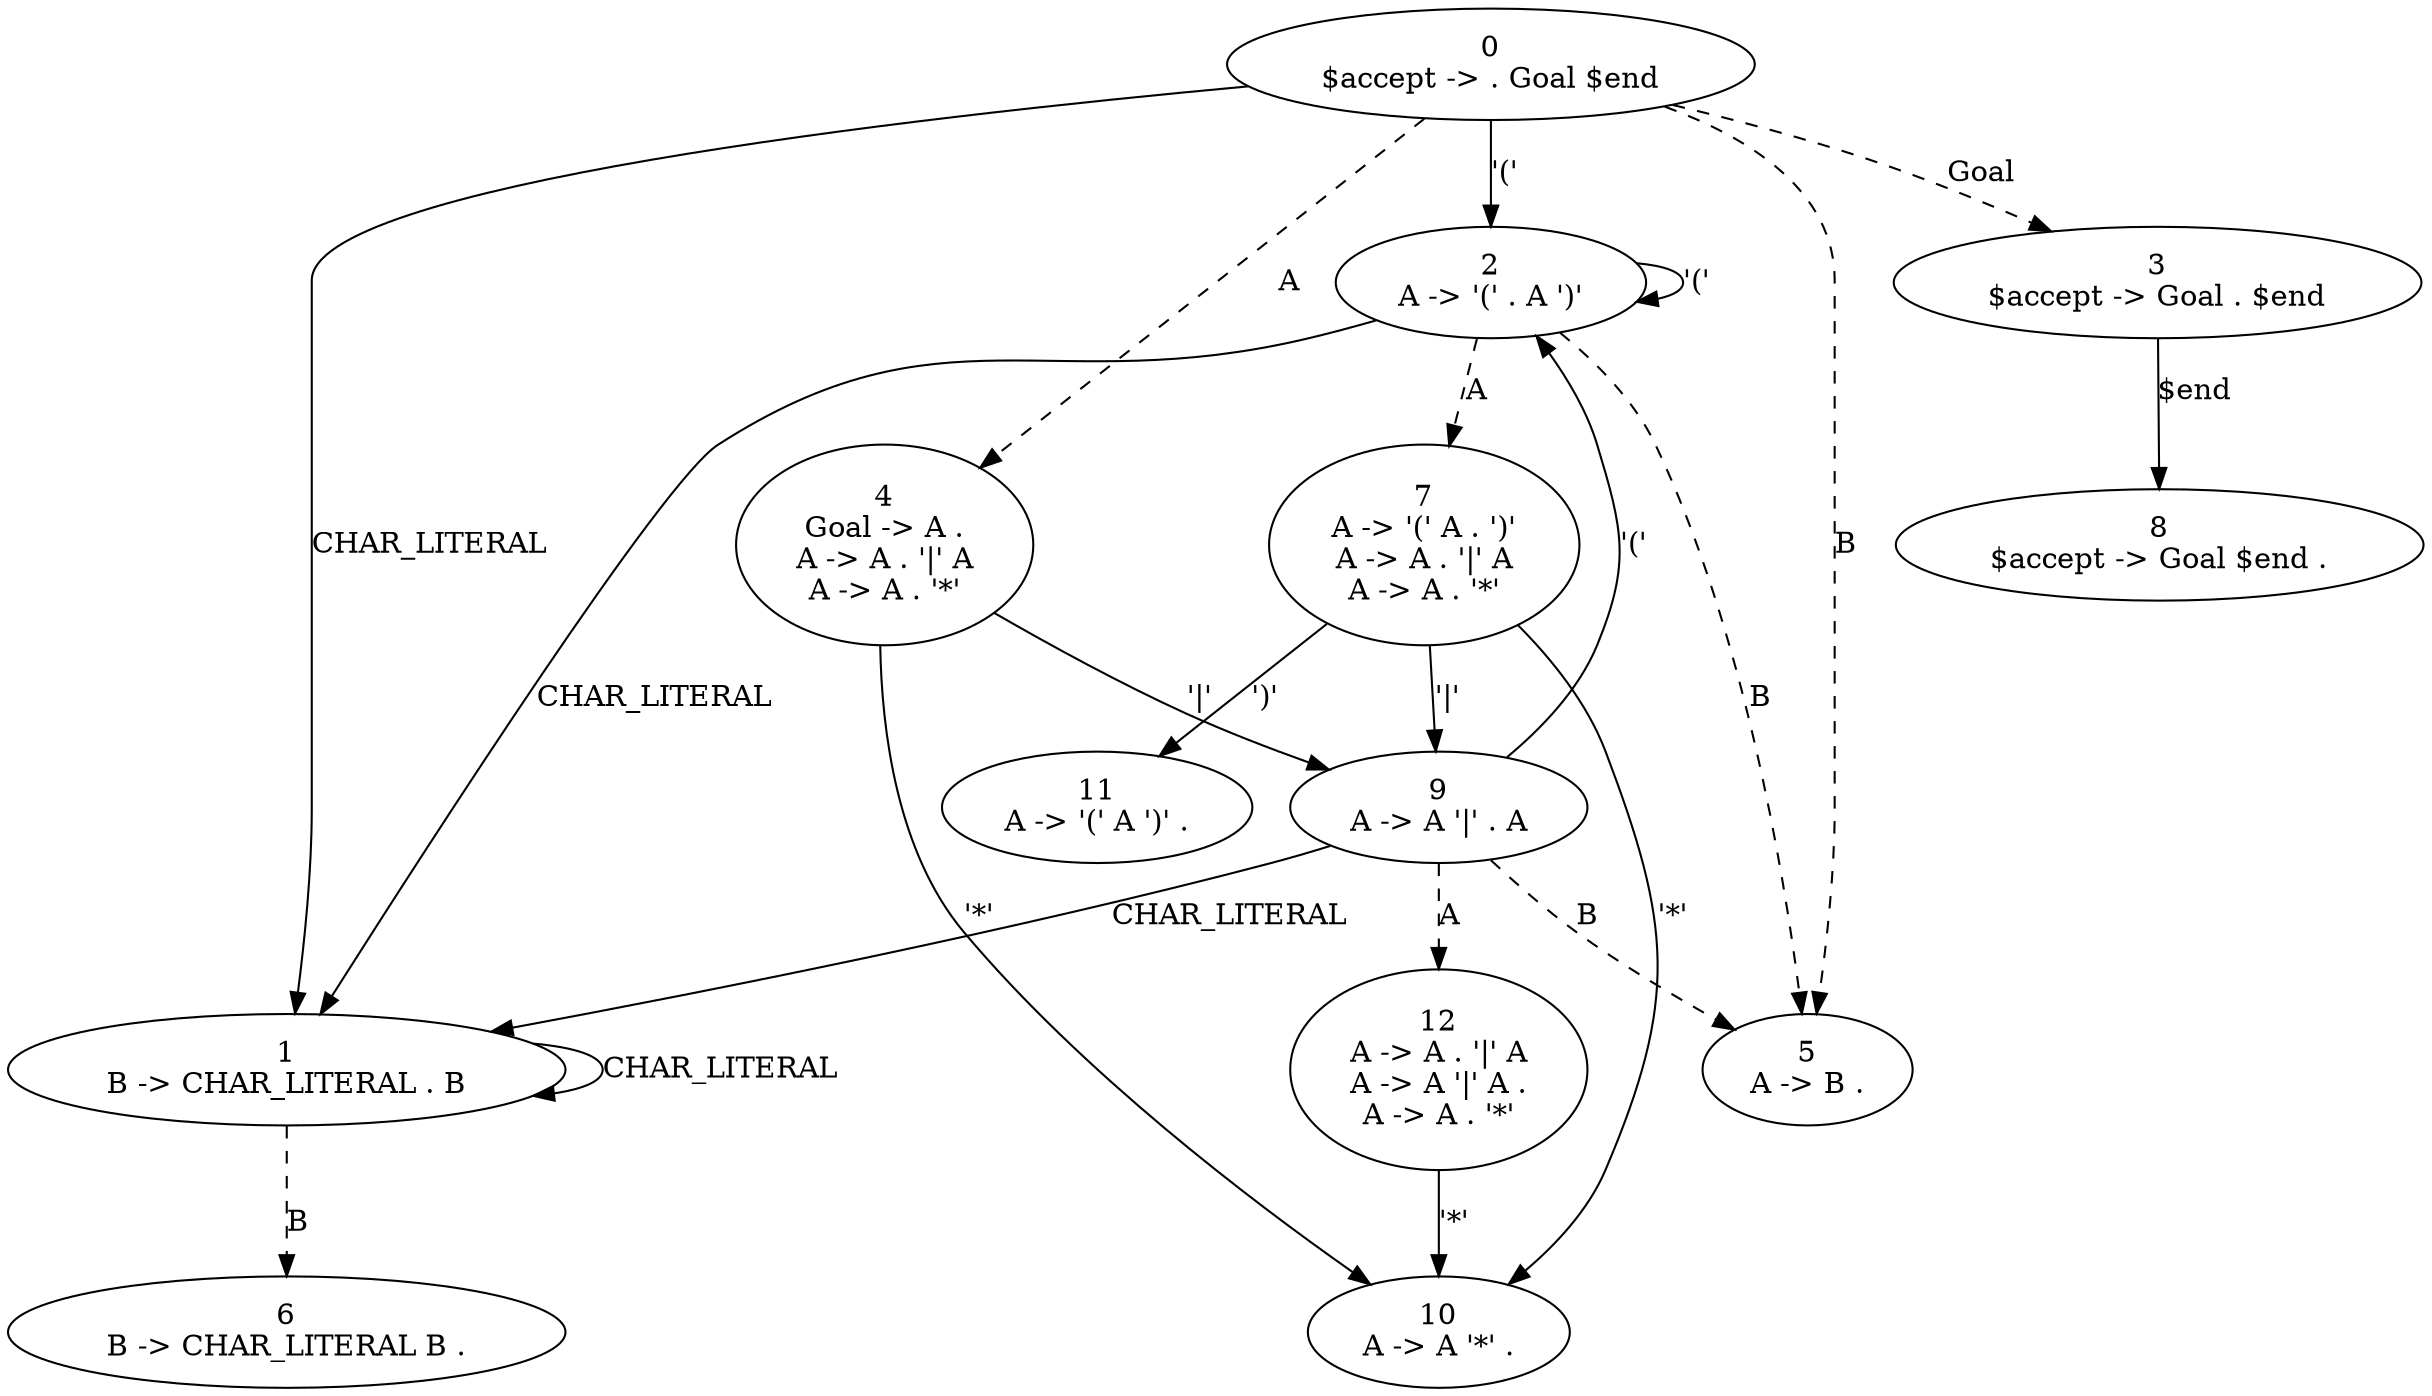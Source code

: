 digraph Automaton {
  0 [label="0\n$accept -> . Goal $end"]
  0 -> 1 [style=solid label="CHAR_LITERAL"]
  0 -> 2 [style=solid label="'('"]
  0 -> 3 [style=dashed label="Goal"]
  0 -> 4 [style=dashed label="A"]
  0 -> 5 [style=dashed label="B"]
  1 [label="1\nB -> CHAR_LITERAL . B"]
  1 -> 1 [style=solid label="CHAR_LITERAL"]
  1 -> 6 [style=dashed label="B"]
  2 [label="2\nA -> '(' . A ')'"]
  2 -> 1 [style=solid label="CHAR_LITERAL"]
  2 -> 2 [style=solid label="'('"]
  2 -> 7 [style=dashed label="A"]
  2 -> 5 [style=dashed label="B"]
  3 [label="3\n$accept -> Goal . $end"]
  3 -> 8 [style=solid label="$end"]
  4 [label="4\nGoal -> A .\nA -> A . '|' A\nA -> A . '*'"]
  4 -> 9 [style=solid label="'|'"]
  4 -> 10 [style=solid label="'*'"]
  5 [label="5\nA -> B ."]
  6 [label="6\nB -> CHAR_LITERAL B ."]
  7 [label="7\nA -> '(' A . ')'\nA -> A . '|' A\nA -> A . '*'"]
  7 -> 9 [style=solid label="'|'"]
  7 -> 11 [style=solid label="')'"]
  7 -> 10 [style=solid label="'*'"]
  8 [label="8\n$accept -> Goal $end ."]
  9 [label="9\nA -> A '|' . A"]
  9 -> 1 [style=solid label="CHAR_LITERAL"]
  9 -> 2 [style=solid label="'('"]
  9 -> 12 [style=dashed label="A"]
  9 -> 5 [style=dashed label="B"]
  10 [label="10\nA -> A '*' ."]
  11 [label="11\nA -> '(' A ')' ."]
  12 [label="12\nA -> A . '|' A\nA -> A '|' A .\nA -> A . '*'"]
  12 -> 10 [style=solid label="'*'"]
}
